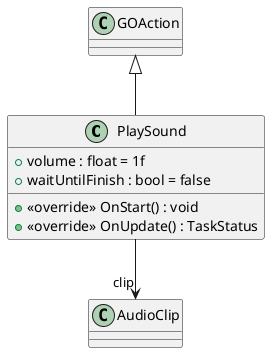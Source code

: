 @startuml
class PlaySound {
    + volume : float = 1f
    + waitUntilFinish : bool = false
    + <<override>> OnStart() : void
    + <<override>> OnUpdate() : TaskStatus
}
GOAction <|-- PlaySound
PlaySound --> "clip" AudioClip
@enduml
